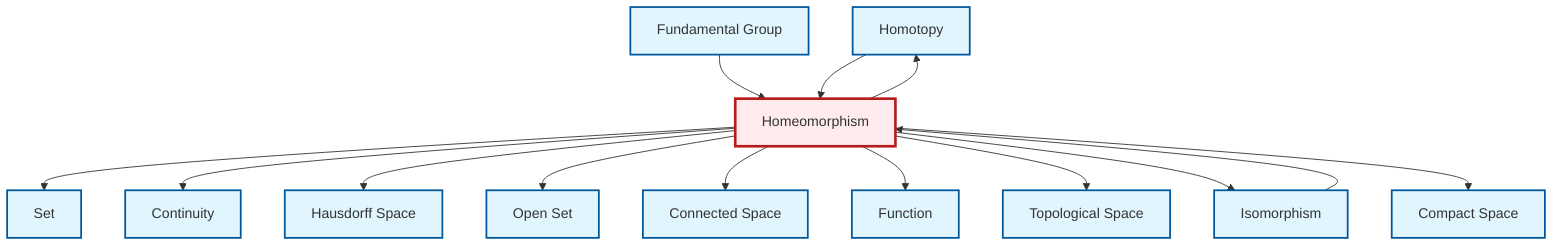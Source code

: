 graph TD
    classDef definition fill:#e1f5fe,stroke:#01579b,stroke-width:2px
    classDef theorem fill:#f3e5f5,stroke:#4a148c,stroke-width:2px
    classDef axiom fill:#fff3e0,stroke:#e65100,stroke-width:2px
    classDef example fill:#e8f5e9,stroke:#1b5e20,stroke-width:2px
    classDef current fill:#ffebee,stroke:#b71c1c,stroke-width:3px
    def-homotopy["Homotopy"]:::definition
    def-topological-space["Topological Space"]:::definition
    def-isomorphism["Isomorphism"]:::definition
    def-continuity["Continuity"]:::definition
    def-function["Function"]:::definition
    def-fundamental-group["Fundamental Group"]:::definition
    def-hausdorff["Hausdorff Space"]:::definition
    def-homeomorphism["Homeomorphism"]:::definition
    def-set["Set"]:::definition
    def-open-set["Open Set"]:::definition
    def-compact["Compact Space"]:::definition
    def-connected["Connected Space"]:::definition
    def-homeomorphism --> def-set
    def-homeomorphism --> def-homotopy
    def-homeomorphism --> def-continuity
    def-homeomorphism --> def-hausdorff
    def-isomorphism --> def-homeomorphism
    def-fundamental-group --> def-homeomorphism
    def-homeomorphism --> def-open-set
    def-homeomorphism --> def-connected
    def-homeomorphism --> def-function
    def-homotopy --> def-homeomorphism
    def-homeomorphism --> def-topological-space
    def-homeomorphism --> def-isomorphism
    def-homeomorphism --> def-compact
    class def-homeomorphism current